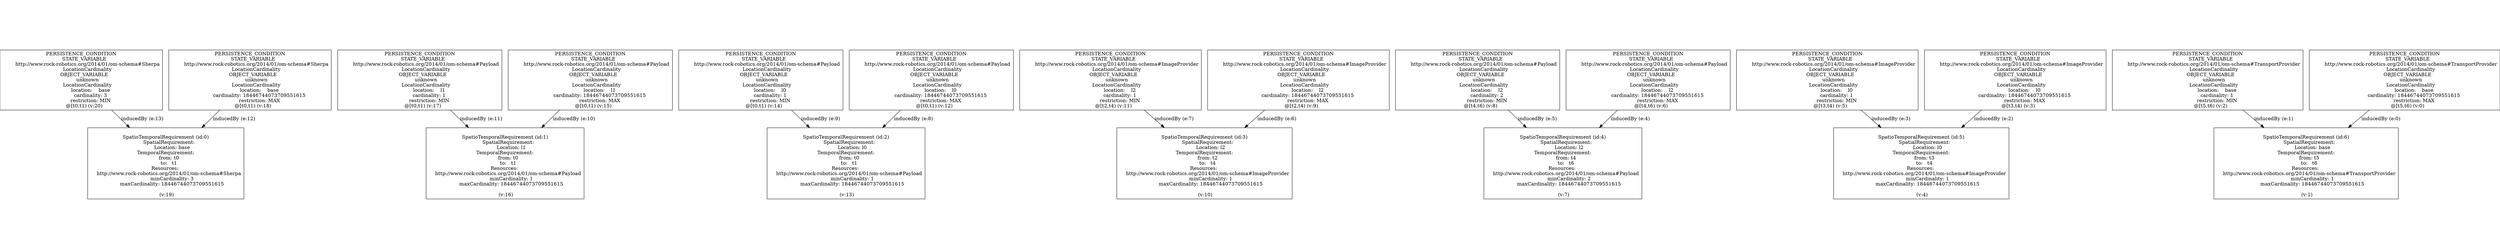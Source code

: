 digraph GraphvizGraph {
	graph [bb="0,0,5680,429",
		concentrate=false,
		dpi="96,0",
		overlap=false,
		pad="0,2",
		root="PERSISTENCE_CONDITION
    STATE_VARIABLE
        http://www.rock-robotics.org/2014/01/om-schema#Sherpa
        LocationCardinality
    \
OBJECT_VARIABLE
        unknown
        LocationCardinality
            location:    base
            cardinality: 3
            \
restriction: MIN
    @[t0,t1) (v:20)",
		splines=true
	];
	node [fixedsize=false,
		label="\N",
		pin=false,
		pos="0,0",
		shape=box,
		width=0
	];
	edge [label=o];
	"PERSISTENCE_CONDITION
    STATE_VARIABLE
        http://www.rock-robotics.org/2014/01/om-schema#Sherpa
        LocationCardinality
    \
OBJECT_VARIABLE
        unknown
        LocationCardinality
            location:    base
            cardinality: 3
            \
restriction: MIN
    @[t0,t1) (v:20)"	 [height=2.4028,
		pos="182.5,342.5",
		width=5.0694];
	"
SpatioTemporalRequirement (id:0)
    SpatialRequirement:
        Location: base
TemporalRequirement:
    from: t0
    to:   t1
\
Resources: 
    http://www.rock-robotics.org/2014/01/om-schema#Sherpa
        minCardinality: 3
        maxCardinality: 18446744073709551615

 (\
v:19)"	 [height=2.8472,
		pos="374.5,102.5",
		width=4.8611];
	"PERSISTENCE_CONDITION
    STATE_VARIABLE
        http://www.rock-robotics.org/2014/01/om-schema#Sherpa
        LocationCardinality
    \
OBJECT_VARIABLE
        unknown
        LocationCardinality
            location:    base
            cardinality: 3
            \
restriction: MIN
    @[t0,t1) (v:20)" -> "
SpatioTemporalRequirement (id:0)
    SpatialRequirement:
        Location: base
TemporalRequirement:
    from: t0
    to:   t1
\
Resources: 
    http://www.rock-robotics.org/2014/01/om-schema#Sherpa
        minCardinality: 3
        maxCardinality: 18446744073709551615

 (\
v:19)" [key="inducedBy (e:13)",
	label="inducedBy (e:13)",
	lp="321,230.5",
	pos="e,292.2,205.37 251.82,255.85 262.87,242.03 274.44,227.57 285.87,213.28"];
"PERSISTENCE_CONDITION
    STATE_VARIABLE
        http://www.rock-robotics.org/2014/01/om-schema#Sherpa
        LocationCardinality
    \
OBJECT_VARIABLE
        unknown
        LocationCardinality
            location:    base
            cardinality: 18446744073709551615
            \
restriction: MAX
    @[t0,t1) (v:18)" [height=2.4028,
	pos="565.5,342.5",
	width=5.0694];
"PERSISTENCE_CONDITION
    STATE_VARIABLE
        http://www.rock-robotics.org/2014/01/om-schema#Sherpa
        LocationCardinality
    \
OBJECT_VARIABLE
        unknown
        LocationCardinality
            location:    base
            cardinality: 18446744073709551615
            \
restriction: MAX
    @[t0,t1) (v:18)" -> "
SpatioTemporalRequirement (id:0)
    SpatialRequirement:
        Location: base
TemporalRequirement:
    from: t0
    to:   t1
\
Resources: 
    http://www.rock-robotics.org/2014/01/om-schema#Sherpa
        minCardinality: 3
        maxCardinality: 18446744073709551615

 (\
v:19)" [key="inducedBy (e:12)",
label="inducedBy (e:12)",
lp="529,230.5",
pos="e,456.37,205.37 496.54,255.85 485.55,242.03 474.04,227.57 462.67,213.28"];
"PERSISTENCE_CONDITION
    STATE_VARIABLE
        http://www.rock-robotics.org/2014/01/om-schema#Payload
        LocationCardinality
    \
OBJECT_VARIABLE
        unknown
        LocationCardinality
            location:    l1
            cardinality: 1
            restriction: \
MIN
    @[t0,t1) (v:17)" [height=2.4028,
pos="951.5,342.5",
width=5.1528];
"
SpatioTemporalRequirement (id:1)
    SpatialRequirement:
        Location: l1
TemporalRequirement:
    from: t0
    to:   t1
Resources: 
    \
http://www.rock-robotics.org/2014/01/om-schema#Payload
        minCardinality: 1
        maxCardinality: 18446744073709551615

 (\
v:16)" [height=2.8472,
pos="1145.5,102.5",
width=4.9444];
"PERSISTENCE_CONDITION
    STATE_VARIABLE
        http://www.rock-robotics.org/2014/01/om-schema#Payload
        LocationCardinality
    \
OBJECT_VARIABLE
        unknown
        LocationCardinality
            location:    l1
            cardinality: 1
            restriction: \
MIN
    @[t0,t1) (v:17)" -> "
SpatioTemporalRequirement (id:1)
    SpatialRequirement:
        Location: l1
TemporalRequirement:
    from: t0
    to:   t1
Resources: 
    \
http://www.rock-robotics.org/2014/01/om-schema#Payload
        minCardinality: 1
        maxCardinality: 18446744073709551615

 (\
v:16)" [key="inducedBy (e:11)",
label="inducedBy (e:11)",
lp="1091,230.5",
pos="e,1062.3,205.37 1021.5,255.85 1032.7,242.03 1044.4,227.57 1055.9,213.28"];
"PERSISTENCE_CONDITION
    STATE_VARIABLE
        http://www.rock-robotics.org/2014/01/om-schema#Payload
        LocationCardinality
    \
OBJECT_VARIABLE
        unknown
        LocationCardinality
            location:    l1
            cardinality: 18446744073709551615
            \
restriction: MAX
    @[t0,t1) (v:15)" [height=2.4028,
pos="1340.5,342.5",
width=5.1528];
"PERSISTENCE_CONDITION
    STATE_VARIABLE
        http://www.rock-robotics.org/2014/01/om-schema#Payload
        LocationCardinality
    \
OBJECT_VARIABLE
        unknown
        LocationCardinality
            location:    l1
            cardinality: 18446744073709551615
            \
restriction: MAX
    @[t0,t1) (v:15)" -> "
SpatioTemporalRequirement (id:1)
    SpatialRequirement:
        Location: l1
TemporalRequirement:
    from: t0
    to:   t1
Resources: 
    \
http://www.rock-robotics.org/2014/01/om-schema#Payload
        minCardinality: 1
        maxCardinality: 18446744073709551615

 (\
v:16)" [key="inducedBy (e:10)",
label="inducedBy (e:10)",
lp="1303,230.5",
pos="e,1229.1,205.37 1270.1,255.85 1258.9,242.03 1247.1,227.57 1235.5,213.28"];
"PERSISTENCE_CONDITION
    STATE_VARIABLE
        http://www.rock-robotics.org/2014/01/om-schema#Payload
        LocationCardinality
    \
OBJECT_VARIABLE
        unknown
        LocationCardinality
            location:    l0
            cardinality: 1
            restriction: \
MIN
    @[t0,t1) (v:14)" [height=2.4028,
pos="1729.5,342.5",
width=5.1528];
"
SpatioTemporalRequirement (id:2)
    SpatialRequirement:
        Location: l0
TemporalRequirement:
    from: t0
    to:   t1
Resources: 
    \
http://www.rock-robotics.org/2014/01/om-schema#Payload
        minCardinality: 1
        maxCardinality: 18446744073709551615

 (\
v:13)" [height=2.8472,
pos="1924.5,102.5",
width=4.9444];
"PERSISTENCE_CONDITION
    STATE_VARIABLE
        http://www.rock-robotics.org/2014/01/om-schema#Payload
        LocationCardinality
    \
OBJECT_VARIABLE
        unknown
        LocationCardinality
            location:    l0
            cardinality: 1
            restriction: \
MIN
    @[t0,t1) (v:14)" -> "
SpatioTemporalRequirement (id:2)
    SpatialRequirement:
        Location: l0
TemporalRequirement:
    from: t0
    to:   t1
Resources: 
    \
http://www.rock-robotics.org/2014/01/om-schema#Payload
        minCardinality: 1
        maxCardinality: 18446744073709551615

 (\
v:13)" [key="inducedBy (e:9)",
label="inducedBy (e:9)",
lp="1865.5,230.5",
pos="e,1840.9,205.37 1799.9,255.85 1811.1,242.03 1822.9,227.57 1834.5,213.28"];
"PERSISTENCE_CONDITION
    STATE_VARIABLE
        http://www.rock-robotics.org/2014/01/om-schema#Payload
        LocationCardinality
    \
OBJECT_VARIABLE
        unknown
        LocationCardinality
            location:    l0
            cardinality: 18446744073709551615
            \
restriction: MAX
    @[t0,t1) (v:12)" [height=2.4028,
pos="2118.5,342.5",
width=5.1528];
"PERSISTENCE_CONDITION
    STATE_VARIABLE
        http://www.rock-robotics.org/2014/01/om-schema#Payload
        LocationCardinality
    \
OBJECT_VARIABLE
        unknown
        LocationCardinality
            location:    l0
            cardinality: 18446744073709551615
            \
restriction: MAX
    @[t0,t1) (v:12)" -> "
SpatioTemporalRequirement (id:2)
    SpatialRequirement:
        Location: l0
TemporalRequirement:
    from: t0
    to:   t1
Resources: 
    \
http://www.rock-robotics.org/2014/01/om-schema#Payload
        minCardinality: 1
        maxCardinality: 18446744073709551615

 (\
v:13)" [key="inducedBy (e:8)",
label="inducedBy (e:8)",
lp="2077.5,230.5",
pos="e,2007.7,205.37 2048.5,255.85 2037.3,242.03 2025.6,227.57 2014.1,213.28"];
"PERSISTENCE_CONDITION
    STATE_VARIABLE
        http://www.rock-robotics.org/2014/01/om-schema#ImageProvider
        LocationCardinality
    \
OBJECT_VARIABLE
        unknown
        LocationCardinality
            location:    l2
            cardinality: 1
            restriction: \
MIN
    @[t2,t4) (v:11)" [height=2.4028,
pos="2526.5,342.5",
width=5.6806];
"
SpatioTemporalRequirement (id:3)
    SpatialRequirement:
        Location: l2
TemporalRequirement:
    from: t2
    to:   t4
Resources: 
    \
http://www.rock-robotics.org/2014/01/om-schema#ImageProvider
        minCardinality: 1
        maxCardinality: 18446744073709551615

 (\
v:10)" [height=2.8472,
pos="2739.5,102.5",
width=5.4722];
"PERSISTENCE_CONDITION
    STATE_VARIABLE
        http://www.rock-robotics.org/2014/01/om-schema#ImageProvider
        LocationCardinality
    \
OBJECT_VARIABLE
        unknown
        LocationCardinality
            location:    l2
            cardinality: 1
            restriction: \
MIN
    @[t2,t4) (v:11)" -> "
SpatioTemporalRequirement (id:3)
    SpatialRequirement:
        Location: l2
TemporalRequirement:
    from: t2
    to:   t4
Resources: 
    \
http://www.rock-robotics.org/2014/01/om-schema#ImageProvider
        minCardinality: 1
        maxCardinality: 18446744073709551615

 (\
v:10)" [key="inducedBy (e:7)",
label="inducedBy (e:7)",
lp="2671.5,230.5",
pos="e,2648.2,205.37 2603.4,255.85 2615.8,241.91 2628.7,227.3 2641.5,212.89"];
"PERSISTENCE_CONDITION
    STATE_VARIABLE
        http://www.rock-robotics.org/2014/01/om-schema#ImageProvider
        LocationCardinality
    \
OBJECT_VARIABLE
        unknown
        LocationCardinality
            location:    l2
            cardinality: 18446744073709551615
            \
restriction: MAX
    @[t2,t4) (v:9)" [height=2.4028,
pos="2953.5,342.5",
width=5.6806];
"PERSISTENCE_CONDITION
    STATE_VARIABLE
        http://www.rock-robotics.org/2014/01/om-schema#ImageProvider
        LocationCardinality
    \
OBJECT_VARIABLE
        unknown
        LocationCardinality
            location:    l2
            cardinality: 18446744073709551615
            \
restriction: MAX
    @[t2,t4) (v:9)" -> "
SpatioTemporalRequirement (id:3)
    SpatialRequirement:
        Location: l2
TemporalRequirement:
    from: t2
    to:   t4
Resources: 
    \
http://www.rock-robotics.org/2014/01/om-schema#ImageProvider
        minCardinality: 1
        maxCardinality: 18446744073709551615

 (\
v:10)" [key="inducedBy (e:6)",
label="inducedBy (e:6)",
lp="2903.5,230.5",
pos="e,2831.2,205.37 2876.2,255.85 2863.8,241.91 2850.8,227.3 2837.9,212.89"];
"PERSISTENCE_CONDITION
    STATE_VARIABLE
        http://www.rock-robotics.org/2014/01/om-schema#Payload
        LocationCardinality
    \
OBJECT_VARIABLE
        unknown
        LocationCardinality
            location:    l2
            cardinality: 2
            restriction: \
MIN
    @[t4,t6) (v:8)" [height=2.4028,
pos="3361.5,342.5",
width=5.1528];
"
SpatioTemporalRequirement (id:4)
    SpatialRequirement:
        Location: l2
TemporalRequirement:
    from: t4
    to:   t6
Resources: 
    \
http://www.rock-robotics.org/2014/01/om-schema#Payload
        minCardinality: 2
        maxCardinality: 18446744073709551615

 (\
v:7)" [height=2.8472,
pos="3556.5,102.5",
width=4.9444];
"PERSISTENCE_CONDITION
    STATE_VARIABLE
        http://www.rock-robotics.org/2014/01/om-schema#Payload
        LocationCardinality
    \
OBJECT_VARIABLE
        unknown
        LocationCardinality
            location:    l2
            cardinality: 2
            restriction: \
MIN
    @[t4,t6) (v:8)" -> "
SpatioTemporalRequirement (id:4)
    SpatialRequirement:
        Location: l2
TemporalRequirement:
    from: t4
    to:   t6
Resources: 
    \
http://www.rock-robotics.org/2014/01/om-schema#Payload
        minCardinality: 2
        maxCardinality: 18446744073709551615

 (\
v:7)" [key="inducedBy (e:5)",
label="inducedBy (e:5)",
lp="3497.5,230.5",
pos="e,3472.9,205.37 3431.9,255.85 3443.1,242.03 3454.9,227.57 3466.5,213.28"];
"PERSISTENCE_CONDITION
    STATE_VARIABLE
        http://www.rock-robotics.org/2014/01/om-schema#Payload
        LocationCardinality
    \
OBJECT_VARIABLE
        unknown
        LocationCardinality
            location:    l2
            cardinality: 18446744073709551615
            \
restriction: MAX
    @[t4,t6) (v:6)" [height=2.4028,
pos="3750.5,342.5",
width=5.1528];
"PERSISTENCE_CONDITION
    STATE_VARIABLE
        http://www.rock-robotics.org/2014/01/om-schema#Payload
        LocationCardinality
    \
OBJECT_VARIABLE
        unknown
        LocationCardinality
            location:    l2
            cardinality: 18446744073709551615
            \
restriction: MAX
    @[t4,t6) (v:6)" -> "
SpatioTemporalRequirement (id:4)
    SpatialRequirement:
        Location: l2
TemporalRequirement:
    from: t4
    to:   t6
Resources: 
    \
http://www.rock-robotics.org/2014/01/om-schema#Payload
        minCardinality: 2
        maxCardinality: 18446744073709551615

 (\
v:7)" [key="inducedBy (e:4)",
label="inducedBy (e:4)",
lp="3709.5,230.5",
pos="e,3639.7,205.37 3680.5,255.85 3669.3,242.03 3657.6,227.57 3646.1,213.28"];
"PERSISTENCE_CONDITION
    STATE_VARIABLE
        http://www.rock-robotics.org/2014/01/om-schema#ImageProvider
        LocationCardinality
    \
OBJECT_VARIABLE
        unknown
        LocationCardinality
            location:    l0
            cardinality: 1
            restriction: \
MIN
    @[t3,t4) (v:5)" [height=2.4028,
pos="4158.5,342.5",
width=5.6806];
"
SpatioTemporalRequirement (id:5)
    SpatialRequirement:
        Location: l0
TemporalRequirement:
    from: t3
    to:   t4
Resources: 
    \
http://www.rock-robotics.org/2014/01/om-schema#ImageProvider
        minCardinality: 1
        maxCardinality: 18446744073709551615

 (\
v:4)" [height=2.8472,
pos="4371.5,102.5",
width=5.4722];
"PERSISTENCE_CONDITION
    STATE_VARIABLE
        http://www.rock-robotics.org/2014/01/om-schema#ImageProvider
        LocationCardinality
    \
OBJECT_VARIABLE
        unknown
        LocationCardinality
            location:    l0
            cardinality: 1
            restriction: \
MIN
    @[t3,t4) (v:5)" -> "
SpatioTemporalRequirement (id:5)
    SpatialRequirement:
        Location: l0
TemporalRequirement:
    from: t3
    to:   t4
Resources: 
    \
http://www.rock-robotics.org/2014/01/om-schema#ImageProvider
        minCardinality: 1
        maxCardinality: 18446744073709551615

 (\
v:4)" [key="inducedBy (e:3)",
label="inducedBy (e:3)",
lp="4303.5,230.5",
pos="e,4280.2,205.37 4235.4,255.85 4247.8,241.91 4260.7,227.3 4273.5,212.89"];
"PERSISTENCE_CONDITION
    STATE_VARIABLE
        http://www.rock-robotics.org/2014/01/om-schema#ImageProvider
        LocationCardinality
    \
OBJECT_VARIABLE
        unknown
        LocationCardinality
            location:    l0
            cardinality: 18446744073709551615
            \
restriction: MAX
    @[t3,t4) (v:3)" [height=2.4028,
pos="4585.5,342.5",
width=5.6806];
"PERSISTENCE_CONDITION
    STATE_VARIABLE
        http://www.rock-robotics.org/2014/01/om-schema#ImageProvider
        LocationCardinality
    \
OBJECT_VARIABLE
        unknown
        LocationCardinality
            location:    l0
            cardinality: 18446744073709551615
            \
restriction: MAX
    @[t3,t4) (v:3)" -> "
SpatioTemporalRequirement (id:5)
    SpatialRequirement:
        Location: l0
TemporalRequirement:
    from: t3
    to:   t4
Resources: 
    \
http://www.rock-robotics.org/2014/01/om-schema#ImageProvider
        minCardinality: 1
        maxCardinality: 18446744073709551615

 (\
v:4)" [key="inducedBy (e:2)",
label="inducedBy (e:2)",
lp="4535.5,230.5",
pos="e,4463.2,205.37 4508.2,255.85 4495.8,241.91 4482.8,227.3 4469.9,212.89"];
"PERSISTENCE_CONDITION
    STATE_VARIABLE
        http://www.rock-robotics.org/2014/01/om-schema#TransportProvider
        LocationCardinality
    \
OBJECT_VARIABLE
        unknown
        LocationCardinality
            location:    base
            cardinality: 1
            \
restriction: MIN
    @[t5,t6) (v:2)" [height=2.4028,
pos="5021.5,342.5",
width=5.9306];
"
SpatioTemporalRequirement (id:6)
    SpatialRequirement:
        Location: base
TemporalRequirement:
    from: t5
    to:   t6
\
Resources: 
    http://www.rock-robotics.org/2014/01/om-schema#TransportProvider
        minCardinality: 1
        maxCardinality: \
18446744073709551615

 (v:1)" [height=2.8472,
pos="5244.5,102.5",
width=5.7222];
"PERSISTENCE_CONDITION
    STATE_VARIABLE
        http://www.rock-robotics.org/2014/01/om-schema#TransportProvider
        LocationCardinality
    \
OBJECT_VARIABLE
        unknown
        LocationCardinality
            location:    base
            cardinality: 1
            \
restriction: MIN
    @[t5,t6) (v:2)" -> "
SpatioTemporalRequirement (id:6)
    SpatialRequirement:
        Location: base
TemporalRequirement:
    from: t5
    to:   t6
\
Resources: 
    http://www.rock-robotics.org/2014/01/om-schema#TransportProvider
        minCardinality: 1
        maxCardinality: \
18446744073709551615

 (v:1)" [key="inducedBy (e:1)",
label="inducedBy (e:1)",
lp="5170.5,230.5",
pos="e,5148.9,205.37 5102,255.85 5115,241.91 5128.5,227.3 5141.9,212.89"];
"PERSISTENCE_CONDITION
    STATE_VARIABLE
        http://www.rock-robotics.org/2014/01/om-schema#TransportProvider
        LocationCardinality
    \
OBJECT_VARIABLE
        unknown
        LocationCardinality
            location:    base
            cardinality: 18446744073709551615
            \
restriction: MAX
    @[t5,t6) (v:0)" [height=2.4028,
pos="5466.5,342.5",
width=5.9306];
"PERSISTENCE_CONDITION
    STATE_VARIABLE
        http://www.rock-robotics.org/2014/01/om-schema#TransportProvider
        LocationCardinality
    \
OBJECT_VARIABLE
        unknown
        LocationCardinality
            location:    base
            cardinality: 18446744073709551615
            \
restriction: MAX
    @[t5,t6) (v:0)" -> "
SpatioTemporalRequirement (id:6)
    SpatialRequirement:
        Location: base
TemporalRequirement:
    from: t5
    to:   t6
\
Resources: 
    http://www.rock-robotics.org/2014/01/om-schema#TransportProvider
        minCardinality: 1
        maxCardinality: \
18446744073709551615

 (v:1)" [key="inducedBy (e:0)",
label="inducedBy (e:0)",
lp="5413.5,230.5",
pos="e,5339.7,205.37 5386.4,255.85 5373.4,241.91 5359.9,227.3 5346.6,212.89"];
}
